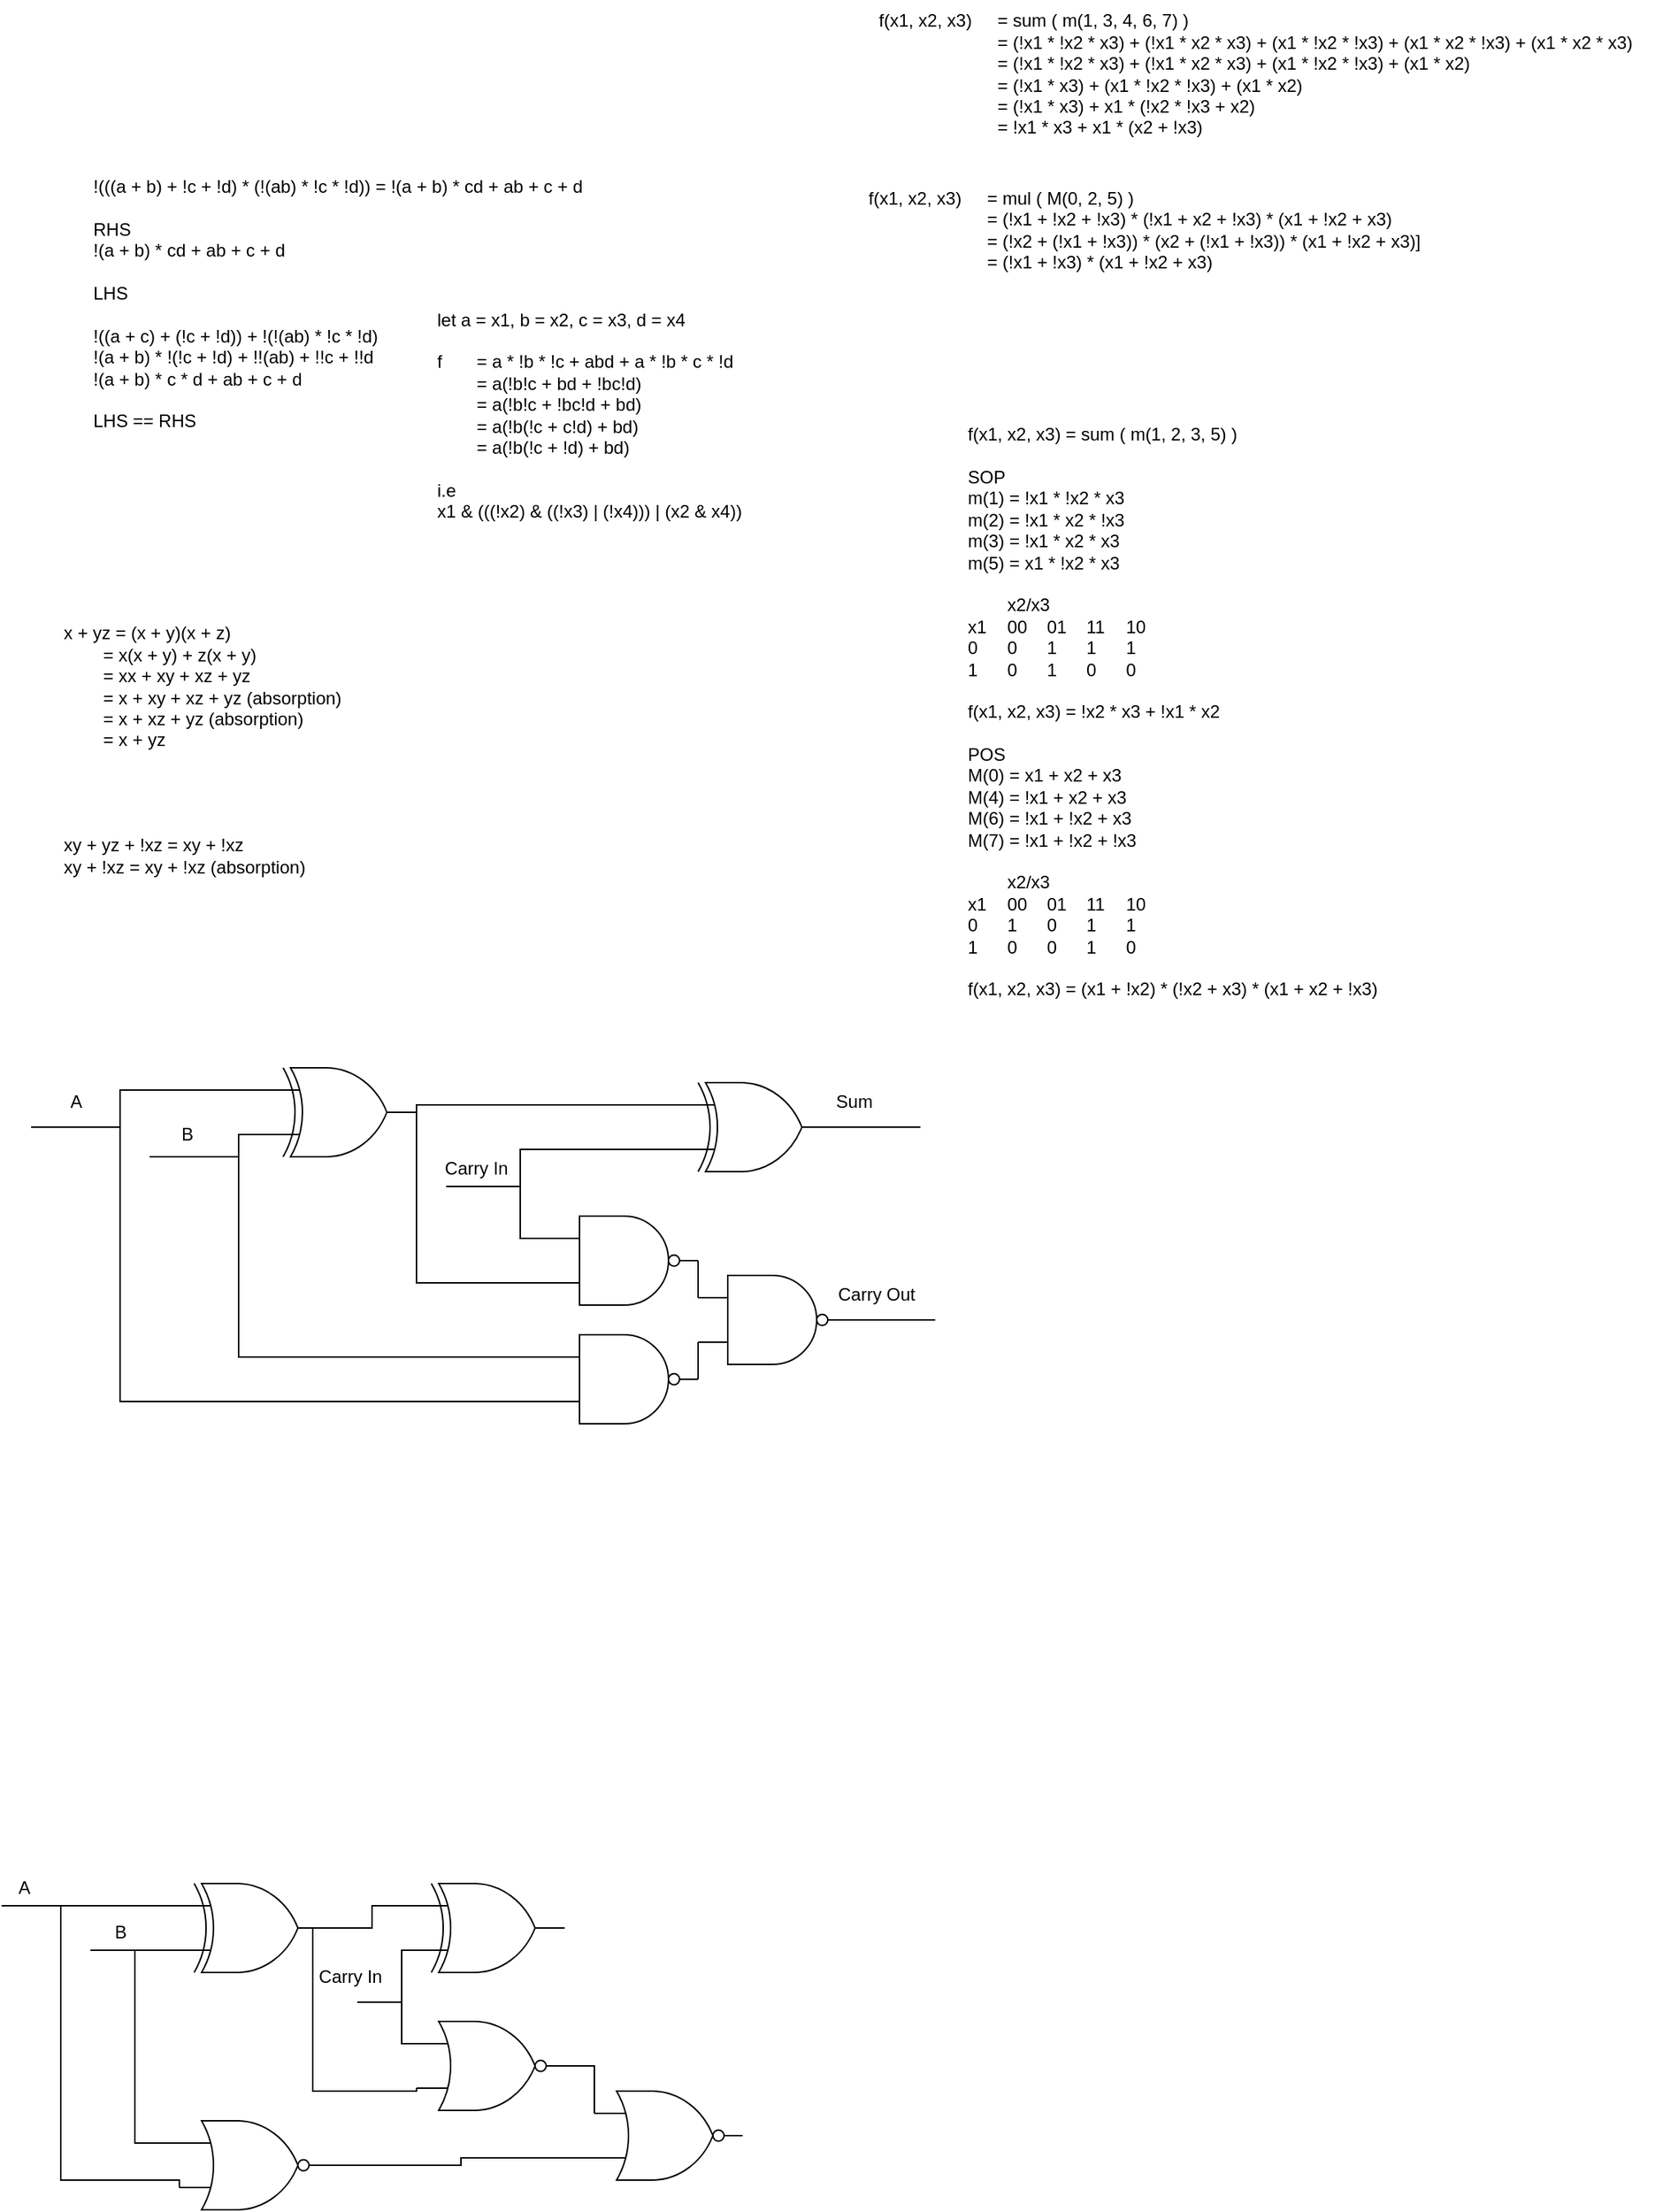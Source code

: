 <mxfile version="24.7.16">
  <diagram name="prelab" id="YNo_YrYn_t4bKULRGUEt">
    <mxGraphModel dx="623" dy="1258" grid="1" gridSize="10" guides="1" tooltips="1" connect="1" arrows="1" fold="1" page="1" pageScale="1" pageWidth="583" pageHeight="413" math="0" shadow="0">
      <root>
        <mxCell id="0" />
        <mxCell id="1" parent="0" />
        <mxCell id="X3A-K_EHV2qNmoM4vE1s-1" value="x + yz = (x + y)(x + z)&lt;div&gt;&lt;span style=&quot;white-space: pre;&quot;&gt;&#x9;&lt;/span&gt;= x(x + y) + z(x + y)&lt;/div&gt;&lt;div&gt;&lt;span style=&quot;white-space: pre;&quot;&gt;&#x9;&lt;/span&gt;= xx + xy + xz + yz&amp;nbsp;&lt;/div&gt;&lt;div&gt;&lt;span style=&quot;white-space: pre;&quot;&gt;&#x9;&lt;/span&gt;= x + xy + xz + yz (absorption)&lt;/div&gt;&lt;div&gt;&lt;span style=&quot;white-space: pre;&quot;&gt;&#x9;&lt;/span&gt;= x + xz + yz (absorption)&lt;/div&gt;&lt;div&gt;&lt;span style=&quot;white-space: pre;&quot;&gt;&#x9;&lt;/span&gt;= x + yz&lt;/div&gt;" style="text;html=1;align=left;verticalAlign=middle;resizable=0;points=[];autosize=1;strokeColor=none;fillColor=none;" vertex="1" parent="1">
          <mxGeometry x="40" y="23" width="210" height="100" as="geometry" />
        </mxCell>
        <mxCell id="X3A-K_EHV2qNmoM4vE1s-3" value="xy + yz + !xz = xy + !xz&lt;div&gt;xy + !xz = xy + !xz (absorption)&lt;/div&gt;" style="text;html=1;align=left;verticalAlign=middle;resizable=0;points=[];autosize=1;strokeColor=none;fillColor=none;" vertex="1" parent="1">
          <mxGeometry x="40" y="167" width="190" height="40" as="geometry" />
        </mxCell>
        <mxCell id="X3A-K_EHV2qNmoM4vE1s-14" value="!(((a + b) + !c + !d) * (!(ab) * !c * !d)) = !(a + b) * cd + ab + c + d&lt;div&gt;&lt;br&gt;&lt;/div&gt;&lt;div&gt;RHS&amp;nbsp;&lt;/div&gt;&lt;div&gt;!(a + b) * cd + ab + c + d&lt;br&gt;&lt;/div&gt;&lt;div&gt;&lt;br&gt;&lt;/div&gt;&lt;div&gt;LHS&lt;/div&gt;&lt;div&gt;&lt;div style=&quot;&quot;&gt;&lt;br&gt;&lt;/div&gt;&lt;div&gt;!((a + c) + (!c + !d)) + !(!(ab) * !c * !d)&lt;/div&gt;&lt;div&gt;!(a + b) * !(!c + !d) + !!(ab) + !!c + !!d&lt;/div&gt;&lt;div&gt;!(a + b) * c * d + ab + c + d&lt;/div&gt;&lt;div&gt;&lt;span style=&quot;background-color: initial;&quot;&gt;&lt;br&gt;&lt;/span&gt;&lt;/div&gt;&lt;div&gt;&lt;span style=&quot;background-color: initial;&quot;&gt;LHS == RHS&lt;/span&gt;&lt;/div&gt;&lt;/div&gt;" style="text;html=1;align=left;verticalAlign=middle;resizable=0;points=[];autosize=1;strokeColor=none;fillColor=none;" vertex="1" parent="1">
          <mxGeometry x="60" y="-280" width="350" height="190" as="geometry" />
        </mxCell>
        <mxCell id="X3A-K_EHV2qNmoM4vE1s-15" value="let a = x1, b = x2, c = x3, d = x4&lt;div&gt;&lt;br&gt;f&lt;span style=&quot;white-space: pre;&quot;&gt;&#x9;&lt;/span&gt;= a * !b * !c + abd + a * !b * c * !d&lt;/div&gt;&lt;div&gt;&lt;span style=&quot;white-space: pre;&quot;&gt;&#x9;&lt;/span&gt;= a(!b!c + bd + !bc!d)&lt;/div&gt;&lt;div&gt;&lt;span style=&quot;white-space: pre;&quot;&gt;&#x9;&lt;/span&gt;= a(!b!c + !bc!d + bd)&lt;br&gt;&lt;/div&gt;&lt;div&gt;&lt;span style=&quot;white-space: pre;&quot;&gt;&#x9;&lt;/span&gt;= a(!b(!c + c!d) + bd)&lt;br&gt;&lt;/div&gt;&lt;div&gt;&lt;span style=&quot;white-space: pre;&quot;&gt;&#x9;&lt;/span&gt;= a(!b(!c + !d) + bd)&lt;br&gt;&lt;/div&gt;&lt;div&gt;&lt;br&gt;&lt;/div&gt;&lt;div&gt;i.e&amp;nbsp;&lt;/div&gt;&lt;div&gt;x1 &amp;amp; (((!x2) &amp;amp; ((!x3) | (!x4))) | (x2 &amp;amp; x4))&lt;/div&gt;" style="text;html=1;align=left;verticalAlign=middle;resizable=0;points=[];autosize=1;strokeColor=none;fillColor=none;" vertex="1" parent="1">
          <mxGeometry x="292" y="-190" width="230" height="160" as="geometry" />
        </mxCell>
        <mxCell id="X3A-K_EHV2qNmoM4vE1s-18" value="f(x1, x2, x3)&lt;span style=&quot;white-space: pre;&quot;&gt;&#x9;&lt;/span&gt;= sum ( m(1, 3, 4, 6, 7) )&lt;div&gt;&lt;span style=&quot;white-space: pre;&quot;&gt;&#x9;&lt;/span&gt;&lt;span style=&quot;white-space: pre;&quot;&gt;&#x9;&lt;span style=&quot;white-space: pre;&quot;&gt;&#x9;&lt;/span&gt;= (!x1 * !x2 * x3) + (!x1 * x&lt;/span&gt;2 * x3) + (x1 * !x2 * !x3) + (x1 * x2 * !x3) + (x1 * x2 * x3)&lt;br&gt;&lt;/div&gt;&lt;div&gt;&lt;span style=&quot;white-space: pre;&quot;&gt;&#x9;&lt;/span&gt;&lt;span style=&quot;white-space: pre;&quot;&gt;&#x9;&lt;/span&gt;&lt;span style=&quot;white-space: pre;&quot;&gt;&#x9;&lt;/span&gt;=&amp;nbsp;&lt;span style=&quot;background-color: initial; white-space-collapse: preserve;&quot;&gt;(!x1 * !x2 * x3) + (!x1 * x&lt;/span&gt;&lt;span style=&quot;background-color: initial;&quot;&gt;2 * x3) + (x1 * !x2 * !x3) + (x1 * x2)&lt;/span&gt;&lt;br&gt;&lt;/div&gt;&lt;div&gt;&lt;span style=&quot;white-space-collapse: preserve;&quot;&gt;&#x9;&lt;/span&gt;&lt;span style=&quot;white-space-collapse: preserve;&quot;&gt;&#x9;&lt;/span&gt;&lt;span style=&quot;white-space-collapse: preserve;&quot;&gt;&#x9;&lt;/span&gt;=&amp;nbsp;&lt;span style=&quot;background-color: initial; white-space-collapse: preserve;&quot;&gt;(!x1 * &lt;/span&gt;&lt;span style=&quot;background-color: initial;&quot;&gt;x3) + (x1 * !x2 * !x3) + (x1 * x2)&lt;/span&gt;&lt;/div&gt;&lt;div&gt;&lt;span style=&quot;background-color: initial;&quot;&gt;&lt;span style=&quot;white-space: pre;&quot;&gt;&#x9;&lt;/span&gt;&lt;span style=&quot;white-space: pre;&quot;&gt;&#x9;&lt;/span&gt;&lt;span style=&quot;white-space: pre;&quot;&gt;&#x9;&lt;/span&gt;=&amp;nbsp;&lt;/span&gt;&lt;span style=&quot;background-color: initial; white-space-collapse: preserve;&quot;&gt;(!x1 * &lt;/span&gt;&lt;span style=&quot;background-color: initial;&quot;&gt;x3) + x1 * (!x2 * !x3 + x2)&lt;/span&gt;&lt;span style=&quot;background-color: initial;&quot;&gt;&lt;br&gt;&lt;/span&gt;&lt;/div&gt;&lt;div&gt;&lt;span style=&quot;background-color: initial;&quot;&gt;&lt;span style=&quot;white-space: pre;&quot;&gt;&#x9;&lt;/span&gt;&lt;span style=&quot;white-space: pre;&quot;&gt;&#x9;&lt;/span&gt;&lt;span style=&quot;white-space: pre;&quot;&gt;&#x9;&lt;/span&gt;=&amp;nbsp;&lt;/span&gt;&lt;span style=&quot;white-space-collapse: preserve; background-color: initial;&quot;&gt;!x1 * &lt;/span&gt;&lt;span style=&quot;background-color: initial;&quot;&gt;x3 + x1 * (x2 + !x3)&lt;/span&gt;&lt;span style=&quot;background-color: initial;&quot;&gt;&lt;br&gt;&lt;/span&gt;&lt;/div&gt;" style="text;html=1;align=left;verticalAlign=middle;resizable=0;points=[];autosize=1;strokeColor=none;fillColor=none;" vertex="1" parent="1">
          <mxGeometry x="590" y="-390" width="530" height="100" as="geometry" />
        </mxCell>
        <mxCell id="X3A-K_EHV2qNmoM4vE1s-19" value="f(x1, x2, x3) &lt;span style=&quot;white-space: pre;&quot;&gt;&#x9;&lt;/span&gt;= mul ( M(0, 2, 5) )&lt;div&gt;&lt;span style=&quot;white-space: pre;&quot;&gt;&#x9;&lt;/span&gt;&lt;span style=&quot;white-space: pre;&quot;&gt;&#x9;&lt;span style=&quot;white-space: pre;&quot;&gt;&#x9;&lt;/span&gt;= (!x1 + !x2 + !x3) * (!x1 + x2 + !x3) * (x1 + !x2 + x3)&lt;/span&gt;&lt;br&gt;&lt;/div&gt;&lt;div&gt;&lt;span style=&quot;white-space: pre;&quot;&gt;&#x9;&lt;/span&gt;&lt;span style=&quot;white-space: pre;&quot;&gt;&#x9;&lt;/span&gt;&lt;span style=&quot;white-space: pre;&quot;&gt;&#x9;&lt;/span&gt;= (!x2 +&amp;nbsp;&lt;span style=&quot;background-color: initial;&quot;&gt;(!x1 + !x3)&lt;/span&gt;&lt;span style=&quot;background-color: initial;&quot;&gt;) * (x2 +&amp;nbsp;&lt;/span&gt;&lt;span style=&quot;background-color: initial;&quot;&gt;(!x1 + !x3)&lt;/span&gt;&lt;span style=&quot;background-color: initial;&quot;&gt;) * (x1 + !x2 + x3)]&lt;/span&gt;&lt;/div&gt;&lt;div&gt;&lt;span style=&quot;white-space: pre;&quot;&gt;&#x9;&lt;/span&gt;&lt;span style=&quot;white-space: pre;&quot;&gt;&#x9;&lt;/span&gt;&lt;span style=&quot;white-space: pre;&quot;&gt;&#x9;&lt;/span&gt;=&amp;nbsp;&lt;span style=&quot;background-color: initial;&quot;&gt;(!x1 + !x3)&lt;/span&gt;&lt;span style=&quot;background-color: initial;&quot;&gt;&amp;nbsp;* (x1 + !x2 + x3)&lt;/span&gt;&lt;/div&gt;" style="text;html=1;align=left;verticalAlign=middle;resizable=0;points=[];autosize=1;strokeColor=none;fillColor=none;" vertex="1" parent="1">
          <mxGeometry x="583" y="-270" width="400" height="70" as="geometry" />
        </mxCell>
        <mxCell id="X3A-K_EHV2qNmoM4vE1s-20" value="f(x1, x2, x3) = sum ( m(1, 2, 3, 5) )&lt;div&gt;&lt;br&gt;&lt;/div&gt;&lt;div&gt;SOP&lt;br&gt;m(1) = !x1 * !x2 * x3&lt;/div&gt;&lt;div&gt;m(2) = !x1 * x2 * !x3&lt;/div&gt;&lt;div&gt;m(3) = !x1 * x2 * x3&lt;/div&gt;&lt;div&gt;m(5) = x1 * !x2 * x3&lt;/div&gt;&lt;div&gt;&lt;br&gt;&lt;/div&gt;&lt;div&gt;&lt;span style=&quot;white-space: pre;&quot;&gt;&#x9;&lt;/span&gt;x2/x3&lt;br&gt;&lt;/div&gt;&lt;div&gt;x1&lt;span style=&quot;white-space: pre;&quot;&gt;&#x9;&lt;/span&gt;00&lt;span style=&quot;white-space: pre;&quot;&gt;&#x9;&lt;/span&gt;01&lt;span style=&quot;white-space: pre;&quot;&gt;&#x9;&lt;/span&gt;11&lt;span style=&quot;white-space: pre;&quot;&gt;&#x9;&lt;/span&gt;10&lt;/div&gt;&lt;div&gt;0&lt;span style=&quot;white-space: pre;&quot;&gt;&#x9;&lt;/span&gt;0&lt;span style=&quot;white-space: pre;&quot;&gt;&#x9;&lt;/span&gt;1&lt;span style=&quot;white-space: pre;&quot;&gt;&#x9;&lt;/span&gt;1&lt;span style=&quot;white-space: pre;&quot;&gt;&#x9;&lt;/span&gt;1&lt;/div&gt;&lt;div&gt;1&lt;span style=&quot;white-space: pre;&quot;&gt;&#x9;&lt;/span&gt;0&lt;span style=&quot;white-space: pre;&quot;&gt;&#x9;&lt;/span&gt;1&lt;span style=&quot;white-space: pre;&quot;&gt;&#x9;&lt;/span&gt;0&lt;span style=&quot;white-space: pre;&quot;&gt;&#x9;&lt;/span&gt;0&lt;br&gt;&lt;br&gt;&lt;/div&gt;&lt;div&gt;f(x1, x2, x3) = !x2 * x3 + !x1 * x2&lt;/div&gt;&lt;div&gt;&lt;br&gt;&lt;/div&gt;&lt;div&gt;POS&lt;br&gt;M(0) = x1 + x2 + x3&lt;/div&gt;&lt;div&gt;M(4) = !x1 + x2 + x3&lt;/div&gt;&lt;div&gt;M(6) = !x1 + !x2 + x3&lt;br&gt;M(7) = !x1 + !x2 + !x3&lt;/div&gt;&lt;div&gt;&lt;br&gt;&lt;/div&gt;&lt;div&gt;&lt;div&gt;&lt;span style=&quot;white-space-collapse: preserve;&quot;&gt;&#x9;&lt;/span&gt;x2/x3&lt;br&gt;&lt;/div&gt;&lt;div&gt;x1&lt;span style=&quot;white-space-collapse: preserve;&quot;&gt;&#x9;&lt;/span&gt;00&lt;span style=&quot;white-space-collapse: preserve;&quot;&gt;&#x9;&lt;/span&gt;01&lt;span style=&quot;white-space-collapse: preserve;&quot;&gt;&#x9;&lt;/span&gt;11&lt;span style=&quot;white-space-collapse: preserve;&quot;&gt;&#x9;&lt;/span&gt;10&lt;/div&gt;&lt;div&gt;0&lt;span style=&quot;white-space-collapse: preserve;&quot;&gt;&#x9;&lt;/span&gt;1&lt;span style=&quot;white-space-collapse: preserve;&quot;&gt;&#x9;&lt;/span&gt;0&lt;span style=&quot;white-space-collapse: preserve;&quot;&gt;&#x9;&lt;/span&gt;1&lt;span style=&quot;white-space-collapse: preserve;&quot;&gt;&#x9;&lt;/span&gt;1&lt;/div&gt;&lt;div&gt;1&lt;span style=&quot;white-space-collapse: preserve;&quot;&gt;&#x9;&lt;/span&gt;0&lt;span style=&quot;white-space-collapse: preserve;&quot;&gt;&#x9;&lt;/span&gt;0&lt;span style=&quot;white-space-collapse: preserve;&quot;&gt;&#x9;&lt;/span&gt;1&lt;span style=&quot;white-space-collapse: preserve;&quot;&gt;&#x9;&lt;/span&gt;0&lt;/div&gt;&lt;/div&gt;&lt;div&gt;&lt;br&gt;&lt;/div&gt;&lt;div&gt;f(x1, x2, x3) = (x1 + !x2) * (!x2 + x3) * (x1 + x2 + !x3)&lt;/div&gt;" style="text;html=1;align=left;verticalAlign=middle;resizable=0;points=[];autosize=1;strokeColor=none;fillColor=none;" vertex="1" parent="1">
          <mxGeometry x="650" y="-110" width="300" height="400" as="geometry" />
        </mxCell>
        <mxCell id="X3A-K_EHV2qNmoM4vE1s-21" value="" style="verticalLabelPosition=bottom;shadow=0;dashed=0;align=center;html=1;verticalAlign=top;shape=mxgraph.electrical.logic_gates.logic_gate;operation=xor;" vertex="1" parent="1">
          <mxGeometry x="180" y="330" width="100" height="60" as="geometry" />
        </mxCell>
        <mxCell id="X3A-K_EHV2qNmoM4vE1s-45" style="edgeStyle=orthogonalEdgeStyle;rounded=0;orthogonalLoop=1;jettySize=auto;html=1;exitX=1;exitY=0.5;exitDx=0;exitDy=0;exitPerimeter=0;endArrow=none;endFill=0;" edge="1" parent="1" source="X3A-K_EHV2qNmoM4vE1s-23">
          <mxGeometry relative="1" as="geometry">
            <mxPoint x="620" y="370" as="targetPoint" />
          </mxGeometry>
        </mxCell>
        <mxCell id="X3A-K_EHV2qNmoM4vE1s-23" value="" style="verticalLabelPosition=bottom;shadow=0;dashed=0;align=center;html=1;verticalAlign=top;shape=mxgraph.electrical.logic_gates.logic_gate;operation=xor;" vertex="1" parent="1">
          <mxGeometry x="460" y="340" width="100" height="60" as="geometry" />
        </mxCell>
        <mxCell id="X3A-K_EHV2qNmoM4vE1s-24" value="" style="verticalLabelPosition=bottom;shadow=0;dashed=0;align=center;html=1;verticalAlign=top;shape=mxgraph.electrical.logic_gates.logic_gate;operation=and;negating=1;negSize=0.15;" vertex="1" parent="1">
          <mxGeometry x="370" y="430" width="100" height="60" as="geometry" />
        </mxCell>
        <mxCell id="X3A-K_EHV2qNmoM4vE1s-30" style="edgeStyle=orthogonalEdgeStyle;rounded=0;orthogonalLoop=1;jettySize=auto;html=1;exitX=1;exitY=0.5;exitDx=0;exitDy=0;exitPerimeter=0;endArrow=none;endFill=0;" edge="1" parent="1" source="X3A-K_EHV2qNmoM4vE1s-26">
          <mxGeometry relative="1" as="geometry">
            <mxPoint x="630" y="500" as="targetPoint" />
          </mxGeometry>
        </mxCell>
        <mxCell id="X3A-K_EHV2qNmoM4vE1s-26" value="" style="verticalLabelPosition=bottom;shadow=0;dashed=0;align=center;html=1;verticalAlign=top;shape=mxgraph.electrical.logic_gates.logic_gate;operation=and;negating=1;negSize=0.15;" vertex="1" parent="1">
          <mxGeometry x="470" y="470" width="100" height="60" as="geometry" />
        </mxCell>
        <mxCell id="X3A-K_EHV2qNmoM4vE1s-27" value="" style="verticalLabelPosition=bottom;shadow=0;dashed=0;align=center;html=1;verticalAlign=top;shape=mxgraph.electrical.logic_gates.logic_gate;operation=and;negating=1;negSize=0.15;" vertex="1" parent="1">
          <mxGeometry x="370" y="510" width="100" height="60" as="geometry" />
        </mxCell>
        <mxCell id="X3A-K_EHV2qNmoM4vE1s-28" style="edgeStyle=orthogonalEdgeStyle;rounded=0;orthogonalLoop=1;jettySize=auto;html=1;exitX=1;exitY=0.5;exitDx=0;exitDy=0;exitPerimeter=0;entryX=0;entryY=0.75;entryDx=0;entryDy=0;entryPerimeter=0;endArrow=none;endFill=0;" edge="1" parent="1" source="X3A-K_EHV2qNmoM4vE1s-27" target="X3A-K_EHV2qNmoM4vE1s-26">
          <mxGeometry relative="1" as="geometry" />
        </mxCell>
        <mxCell id="X3A-K_EHV2qNmoM4vE1s-29" style="edgeStyle=orthogonalEdgeStyle;rounded=0;orthogonalLoop=1;jettySize=auto;html=1;exitX=1;exitY=0.5;exitDx=0;exitDy=0;exitPerimeter=0;entryX=0;entryY=0.25;entryDx=0;entryDy=0;entryPerimeter=0;endArrow=none;endFill=0;" edge="1" parent="1" source="X3A-K_EHV2qNmoM4vE1s-24" target="X3A-K_EHV2qNmoM4vE1s-26">
          <mxGeometry relative="1" as="geometry" />
        </mxCell>
        <mxCell id="X3A-K_EHV2qNmoM4vE1s-31" value="Carry Out" style="text;html=1;align=center;verticalAlign=middle;resizable=0;points=[];autosize=1;strokeColor=none;fillColor=none;" vertex="1" parent="1">
          <mxGeometry x="550" y="468" width="80" height="30" as="geometry" />
        </mxCell>
        <mxCell id="X3A-K_EHV2qNmoM4vE1s-32" style="edgeStyle=orthogonalEdgeStyle;rounded=0;orthogonalLoop=1;jettySize=auto;html=1;exitX=0;exitY=0.25;exitDx=0;exitDy=0;exitPerimeter=0;entryX=0;entryY=0.75;entryDx=0;entryDy=0;entryPerimeter=0;endArrow=none;endFill=0;" edge="1" parent="1" source="X3A-K_EHV2qNmoM4vE1s-24" target="X3A-K_EHV2qNmoM4vE1s-23">
          <mxGeometry relative="1" as="geometry" />
        </mxCell>
        <mxCell id="X3A-K_EHV2qNmoM4vE1s-36" value="" style="endArrow=none;html=1;rounded=0;" edge="1" parent="1">
          <mxGeometry width="50" height="50" relative="1" as="geometry">
            <mxPoint x="300" y="410" as="sourcePoint" />
            <mxPoint x="350" y="410" as="targetPoint" />
          </mxGeometry>
        </mxCell>
        <mxCell id="X3A-K_EHV2qNmoM4vE1s-37" value="Carry In" style="text;html=1;align=center;verticalAlign=middle;resizable=0;points=[];autosize=1;strokeColor=none;fillColor=none;" vertex="1" parent="1">
          <mxGeometry x="285" y="383" width="70" height="30" as="geometry" />
        </mxCell>
        <mxCell id="X3A-K_EHV2qNmoM4vE1s-38" style="edgeStyle=orthogonalEdgeStyle;rounded=0;orthogonalLoop=1;jettySize=auto;html=1;exitX=0;exitY=0.75;exitDx=0;exitDy=0;exitPerimeter=0;entryX=0;entryY=0.25;entryDx=0;entryDy=0;entryPerimeter=0;endArrow=none;endFill=0;" edge="1" parent="1" source="X3A-K_EHV2qNmoM4vE1s-24" target="X3A-K_EHV2qNmoM4vE1s-23">
          <mxGeometry relative="1" as="geometry">
            <Array as="points">
              <mxPoint x="280" y="475" />
              <mxPoint x="280" y="355" />
            </Array>
          </mxGeometry>
        </mxCell>
        <mxCell id="X3A-K_EHV2qNmoM4vE1s-39" style="edgeStyle=orthogonalEdgeStyle;rounded=0;orthogonalLoop=1;jettySize=auto;html=1;exitX=0;exitY=0.75;exitDx=0;exitDy=0;exitPerimeter=0;entryX=0;entryY=0.25;entryDx=0;entryDy=0;entryPerimeter=0;endArrow=none;endFill=0;" edge="1" parent="1" source="X3A-K_EHV2qNmoM4vE1s-21" target="X3A-K_EHV2qNmoM4vE1s-27">
          <mxGeometry relative="1" as="geometry" />
        </mxCell>
        <mxCell id="X3A-K_EHV2qNmoM4vE1s-40" style="edgeStyle=orthogonalEdgeStyle;rounded=0;orthogonalLoop=1;jettySize=auto;html=1;exitX=0;exitY=0.25;exitDx=0;exitDy=0;exitPerimeter=0;entryX=0;entryY=0.75;entryDx=0;entryDy=0;entryPerimeter=0;endArrow=none;endFill=0;" edge="1" parent="1" source="X3A-K_EHV2qNmoM4vE1s-21" target="X3A-K_EHV2qNmoM4vE1s-27">
          <mxGeometry relative="1" as="geometry">
            <Array as="points">
              <mxPoint x="80" y="345" />
              <mxPoint x="80" y="555" />
            </Array>
          </mxGeometry>
        </mxCell>
        <mxCell id="X3A-K_EHV2qNmoM4vE1s-41" value="" style="endArrow=none;html=1;rounded=0;" edge="1" parent="1">
          <mxGeometry width="50" height="50" relative="1" as="geometry">
            <mxPoint x="160" y="390" as="sourcePoint" />
            <mxPoint x="100" y="390" as="targetPoint" />
          </mxGeometry>
        </mxCell>
        <mxCell id="X3A-K_EHV2qNmoM4vE1s-42" value="" style="endArrow=none;html=1;rounded=0;" edge="1" parent="1">
          <mxGeometry width="50" height="50" relative="1" as="geometry">
            <mxPoint x="80" y="370" as="sourcePoint" />
            <mxPoint x="20" y="370" as="targetPoint" />
          </mxGeometry>
        </mxCell>
        <mxCell id="X3A-K_EHV2qNmoM4vE1s-43" value="A" style="text;html=1;align=center;verticalAlign=middle;resizable=0;points=[];autosize=1;strokeColor=none;fillColor=none;" vertex="1" parent="1">
          <mxGeometry x="35" y="338" width="30" height="30" as="geometry" />
        </mxCell>
        <mxCell id="X3A-K_EHV2qNmoM4vE1s-44" value="B" style="text;html=1;align=center;verticalAlign=middle;resizable=0;points=[];autosize=1;strokeColor=none;fillColor=none;" vertex="1" parent="1">
          <mxGeometry x="110" y="360" width="30" height="30" as="geometry" />
        </mxCell>
        <mxCell id="X3A-K_EHV2qNmoM4vE1s-48" value="Sum" style="text;html=1;align=center;verticalAlign=middle;resizable=0;points=[];autosize=1;strokeColor=none;fillColor=none;" vertex="1" parent="1">
          <mxGeometry x="550" y="338" width="50" height="30" as="geometry" />
        </mxCell>
        <mxCell id="X3A-K_EHV2qNmoM4vE1s-55" style="edgeStyle=orthogonalEdgeStyle;rounded=0;orthogonalLoop=1;jettySize=auto;html=1;exitX=0;exitY=0.25;exitDx=0;exitDy=0;exitPerimeter=0;endArrow=none;endFill=0;entryX=0;entryY=0.75;entryDx=0;entryDy=0;entryPerimeter=0;" edge="1" parent="1" source="X3A-K_EHV2qNmoM4vE1s-49" target="X3A-K_EHV2qNmoM4vE1s-52">
          <mxGeometry relative="1" as="geometry">
            <mxPoint x="30" y="895" as="targetPoint" />
            <Array as="points">
              <mxPoint x="40" y="895" />
              <mxPoint x="40" y="1080" />
              <mxPoint x="120" y="1080" />
            </Array>
          </mxGeometry>
        </mxCell>
        <mxCell id="X3A-K_EHV2qNmoM4vE1s-56" style="edgeStyle=orthogonalEdgeStyle;rounded=0;orthogonalLoop=1;jettySize=auto;html=1;exitX=0;exitY=0.75;exitDx=0;exitDy=0;exitPerimeter=0;endArrow=none;endFill=0;entryX=0;entryY=0.25;entryDx=0;entryDy=0;entryPerimeter=0;" edge="1" parent="1" source="X3A-K_EHV2qNmoM4vE1s-49" target="X3A-K_EHV2qNmoM4vE1s-52">
          <mxGeometry relative="1" as="geometry">
            <mxPoint x="30" y="925" as="targetPoint" />
            <Array as="points">
              <mxPoint x="90" y="925" />
              <mxPoint x="90" y="1055" />
            </Array>
          </mxGeometry>
        </mxCell>
        <mxCell id="X3A-K_EHV2qNmoM4vE1s-49" value="" style="verticalLabelPosition=bottom;shadow=0;dashed=0;align=center;html=1;verticalAlign=top;shape=mxgraph.electrical.logic_gates.logic_gate;operation=xor;" vertex="1" parent="1">
          <mxGeometry x="120" y="880" width="100" height="60" as="geometry" />
        </mxCell>
        <mxCell id="X3A-K_EHV2qNmoM4vE1s-50" value="" style="verticalLabelPosition=bottom;shadow=0;dashed=0;align=center;html=1;verticalAlign=top;shape=mxgraph.electrical.logic_gates.logic_gate;operation=xor;" vertex="1" parent="1">
          <mxGeometry x="280" y="880" width="100" height="60" as="geometry" />
        </mxCell>
        <mxCell id="X3A-K_EHV2qNmoM4vE1s-51" style="edgeStyle=orthogonalEdgeStyle;rounded=0;orthogonalLoop=1;jettySize=auto;html=1;exitX=1;exitY=0.5;exitDx=0;exitDy=0;exitPerimeter=0;entryX=0;entryY=0.25;entryDx=0;entryDy=0;entryPerimeter=0;endArrow=none;endFill=0;" edge="1" parent="1" source="X3A-K_EHV2qNmoM4vE1s-49" target="X3A-K_EHV2qNmoM4vE1s-50">
          <mxGeometry relative="1" as="geometry" />
        </mxCell>
        <mxCell id="X3A-K_EHV2qNmoM4vE1s-52" value="" style="verticalLabelPosition=bottom;shadow=0;dashed=0;align=center;html=1;verticalAlign=top;shape=mxgraph.electrical.logic_gates.logic_gate;operation=or;negating=1;negSize=0.15;" vertex="1" parent="1">
          <mxGeometry x="120" y="1040" width="100" height="60" as="geometry" />
        </mxCell>
        <mxCell id="X3A-K_EHV2qNmoM4vE1s-53" value="" style="verticalLabelPosition=bottom;shadow=0;dashed=0;align=center;html=1;verticalAlign=top;shape=mxgraph.electrical.logic_gates.logic_gate;operation=or;negating=1;negSize=0.15;" vertex="1" parent="1">
          <mxGeometry x="280" y="973" width="100" height="60" as="geometry" />
        </mxCell>
        <mxCell id="X3A-K_EHV2qNmoM4vE1s-54" style="edgeStyle=orthogonalEdgeStyle;rounded=0;orthogonalLoop=1;jettySize=auto;html=1;exitX=1;exitY=0.5;exitDx=0;exitDy=0;exitPerimeter=0;entryX=0;entryY=0.75;entryDx=0;entryDy=0;entryPerimeter=0;endArrow=none;endFill=0;" edge="1" parent="1" source="X3A-K_EHV2qNmoM4vE1s-49" target="X3A-K_EHV2qNmoM4vE1s-53">
          <mxGeometry relative="1" as="geometry">
            <Array as="points">
              <mxPoint x="210" y="910" />
              <mxPoint x="210" y="1020" />
              <mxPoint x="280" y="1020" />
            </Array>
          </mxGeometry>
        </mxCell>
        <mxCell id="X3A-K_EHV2qNmoM4vE1s-57" value="A" style="text;html=1;align=center;verticalAlign=middle;resizable=0;points=[];autosize=1;strokeColor=none;fillColor=none;" vertex="1" parent="1">
          <mxGeometry y="868" width="30" height="30" as="geometry" />
        </mxCell>
        <mxCell id="X3A-K_EHV2qNmoM4vE1s-58" value="B" style="text;html=1;align=center;verticalAlign=middle;resizable=0;points=[];autosize=1;strokeColor=none;fillColor=none;" vertex="1" parent="1">
          <mxGeometry x="65" y="898" width="30" height="30" as="geometry" />
        </mxCell>
        <mxCell id="X3A-K_EHV2qNmoM4vE1s-59" value="" style="endArrow=none;html=1;rounded=0;exitX=0;exitY=0.75;exitDx=0;exitDy=0;exitPerimeter=0;" edge="1" parent="1" source="X3A-K_EHV2qNmoM4vE1s-49">
          <mxGeometry width="50" height="50" relative="1" as="geometry">
            <mxPoint x="270" y="1050" as="sourcePoint" />
            <mxPoint x="60" y="925" as="targetPoint" />
          </mxGeometry>
        </mxCell>
        <mxCell id="X3A-K_EHV2qNmoM4vE1s-60" value="" style="endArrow=none;html=1;rounded=0;exitX=0;exitY=0.25;exitDx=0;exitDy=0;exitPerimeter=0;" edge="1" parent="1" source="X3A-K_EHV2qNmoM4vE1s-49">
          <mxGeometry width="50" height="50" relative="1" as="geometry">
            <mxPoint x="170" y="1050" as="sourcePoint" />
            <mxPoint y="895" as="targetPoint" />
          </mxGeometry>
        </mxCell>
        <mxCell id="X3A-K_EHV2qNmoM4vE1s-61" style="edgeStyle=orthogonalEdgeStyle;rounded=0;orthogonalLoop=1;jettySize=auto;html=1;exitX=0;exitY=0.25;exitDx=0;exitDy=0;exitPerimeter=0;entryX=0;entryY=0.75;entryDx=0;entryDy=0;entryPerimeter=0;endArrow=none;endFill=0;" edge="1" parent="1" source="X3A-K_EHV2qNmoM4vE1s-53" target="X3A-K_EHV2qNmoM4vE1s-50">
          <mxGeometry relative="1" as="geometry">
            <Array as="points">
              <mxPoint x="270" y="988" />
              <mxPoint x="270" y="925" />
            </Array>
          </mxGeometry>
        </mxCell>
        <mxCell id="X3A-K_EHV2qNmoM4vE1s-62" value="" style="endArrow=none;html=1;rounded=0;" edge="1" parent="1">
          <mxGeometry width="50" height="50" relative="1" as="geometry">
            <mxPoint x="270" y="960" as="sourcePoint" />
            <mxPoint x="240" y="960" as="targetPoint" />
          </mxGeometry>
        </mxCell>
        <mxCell id="X3A-K_EHV2qNmoM4vE1s-63" value="Carry In" style="text;html=1;align=center;verticalAlign=middle;resizable=0;points=[];autosize=1;strokeColor=none;fillColor=none;" vertex="1" parent="1">
          <mxGeometry x="200" y="928" width="70" height="30" as="geometry" />
        </mxCell>
        <mxCell id="X3A-K_EHV2qNmoM4vE1s-64" value="" style="verticalLabelPosition=bottom;shadow=0;dashed=0;align=center;html=1;verticalAlign=top;shape=mxgraph.electrical.logic_gates.logic_gate;operation=or;negating=1;negSize=0.15;" vertex="1" parent="1">
          <mxGeometry x="400" y="1020" width="100" height="60" as="geometry" />
        </mxCell>
        <mxCell id="X3A-K_EHV2qNmoM4vE1s-65" style="edgeStyle=orthogonalEdgeStyle;rounded=0;orthogonalLoop=1;jettySize=auto;html=1;exitX=1;exitY=0.5;exitDx=0;exitDy=0;exitPerimeter=0;entryX=0;entryY=0.75;entryDx=0;entryDy=0;entryPerimeter=0;endArrow=none;endFill=0;" edge="1" parent="1" source="X3A-K_EHV2qNmoM4vE1s-52" target="X3A-K_EHV2qNmoM4vE1s-64">
          <mxGeometry relative="1" as="geometry" />
        </mxCell>
        <mxCell id="X3A-K_EHV2qNmoM4vE1s-66" style="edgeStyle=orthogonalEdgeStyle;rounded=0;orthogonalLoop=1;jettySize=auto;html=1;exitX=1;exitY=0.5;exitDx=0;exitDy=0;exitPerimeter=0;entryX=0;entryY=0.25;entryDx=0;entryDy=0;entryPerimeter=0;endArrow=none;endFill=0;" edge="1" parent="1" source="X3A-K_EHV2qNmoM4vE1s-53" target="X3A-K_EHV2qNmoM4vE1s-64">
          <mxGeometry relative="1" as="geometry" />
        </mxCell>
      </root>
    </mxGraphModel>
  </diagram>
</mxfile>
